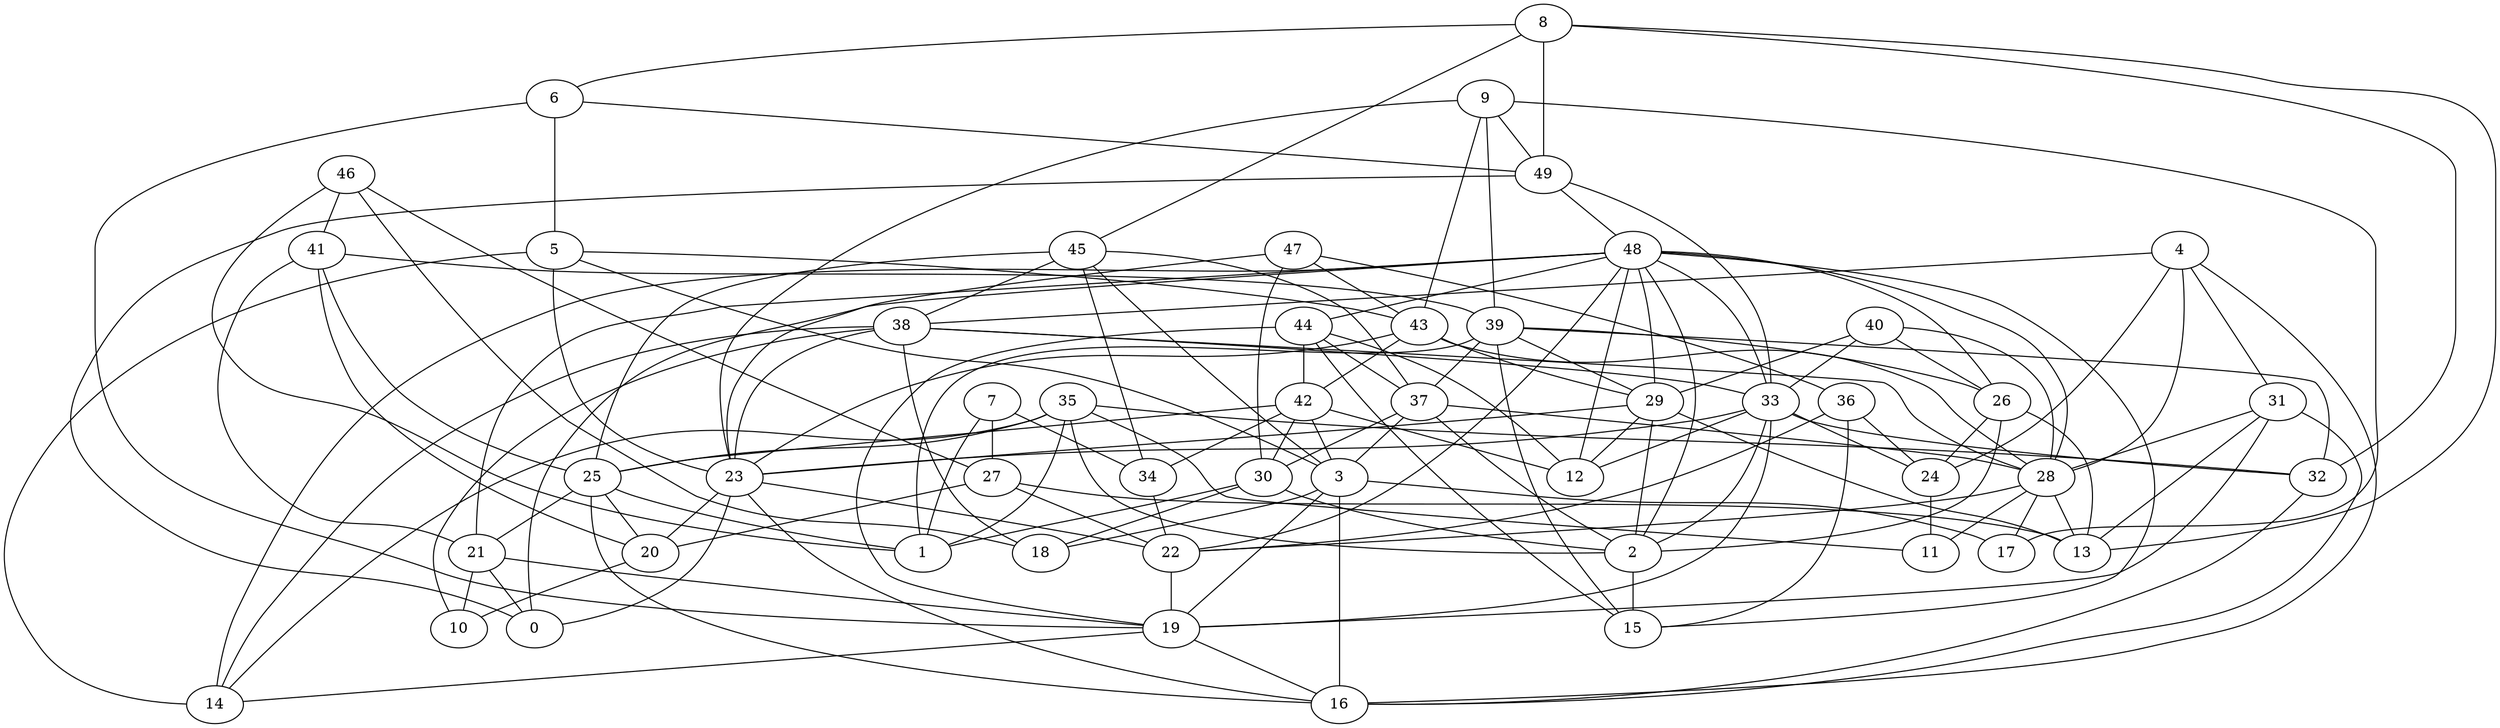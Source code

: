digraph GG_graph {

subgraph G_graph {
edge [color = black]
"29" -> "12" [dir = none]
"29" -> "23" [dir = none]
"2" -> "15" [dir = none]
"25" -> "1" [dir = none]
"25" -> "21" [dir = none]
"25" -> "16" [dir = none]
"38" -> "23" [dir = none]
"38" -> "33" [dir = none]
"38" -> "18" [dir = none]
"38" -> "10" [dir = none]
"46" -> "18" [dir = none]
"46" -> "41" [dir = none]
"26" -> "2" [dir = none]
"44" -> "37" [dir = none]
"44" -> "19" [dir = none]
"34" -> "22" [dir = none]
"37" -> "30" [dir = none]
"37" -> "28" [dir = none]
"37" -> "3" [dir = none]
"8" -> "6" [dir = none]
"8" -> "49" [dir = none]
"8" -> "45" [dir = none]
"7" -> "34" [dir = none]
"7" -> "27" [dir = none]
"39" -> "29" [dir = none]
"39" -> "15" [dir = none]
"39" -> "32" [dir = none]
"39" -> "1" [dir = none]
"39" -> "37" [dir = none]
"39" -> "26" [dir = none]
"20" -> "10" [dir = none]
"23" -> "0" [dir = none]
"23" -> "22" [dir = none]
"23" -> "16" [dir = none]
"21" -> "10" [dir = none]
"21" -> "0" [dir = none]
"21" -> "19" [dir = none]
"42" -> "3" [dir = none]
"42" -> "12" [dir = none]
"42" -> "34" [dir = none]
"49" -> "0" [dir = none]
"49" -> "48" [dir = none]
"43" -> "29" [dir = none]
"43" -> "42" [dir = none]
"5" -> "23" [dir = none]
"5" -> "43" [dir = none]
"31" -> "28" [dir = none]
"31" -> "13" [dir = none]
"33" -> "19" [dir = none]
"33" -> "12" [dir = none]
"33" -> "24" [dir = none]
"33" -> "23" [dir = none]
"19" -> "16" [dir = none]
"19" -> "14" [dir = none]
"4" -> "16" [dir = none]
"4" -> "38" [dir = none]
"4" -> "31" [dir = none]
"22" -> "19" [dir = none]
"36" -> "24" [dir = none]
"36" -> "22" [dir = none]
"9" -> "23" [dir = none]
"9" -> "39" [dir = none]
"9" -> "17" [dir = none]
"48" -> "14" [dir = none]
"48" -> "15" [dir = none]
"48" -> "0" [dir = none]
"48" -> "29" [dir = none]
"48" -> "33" [dir = none]
"48" -> "44" [dir = none]
"48" -> "12" [dir = none]
"48" -> "22" [dir = none]
"48" -> "2" [dir = none]
"48" -> "28" [dir = none]
"47" -> "43" [dir = none]
"47" -> "30" [dir = none]
"47" -> "36" [dir = none]
"27" -> "22" [dir = none]
"27" -> "13" [dir = none]
"35" -> "11" [dir = none]
"35" -> "32" [dir = none]
"35" -> "25" [dir = none]
"35" -> "1" [dir = none]
"6" -> "5" [dir = none]
"6" -> "49" [dir = none]
"45" -> "37" [dir = none]
"3" -> "16" [dir = none]
"30" -> "2" [dir = none]
"30" -> "18" [dir = none]
"30" -> "1" [dir = none]
"41" -> "21" [dir = none]
"41" -> "20" [dir = none]
"41" -> "39" [dir = none]
"28" -> "13" [dir = none]
"28" -> "22" [dir = none]
"28" -> "17" [dir = none]
"28" -> "11" [dir = none]
"40" -> "29" [dir = none]
"40" -> "28" [dir = none]
"46" -> "27" [dir = none]
"31" -> "16" [dir = none]
"35" -> "14" [dir = none]
"26" -> "13" [dir = none]
"41" -> "25" [dir = none]
"40" -> "26" [dir = none]
"23" -> "20" [dir = none]
"27" -> "20" [dir = none]
"5" -> "3" [dir = none]
"29" -> "2" [dir = none]
"31" -> "19" [dir = none]
"9" -> "43" [dir = none]
"43" -> "23" [dir = none]
"37" -> "2" [dir = none]
"48" -> "26" [dir = none]
"45" -> "25" [dir = none]
"44" -> "12" [dir = none]
"24" -> "11" [dir = none]
"33" -> "2" [dir = none]
"7" -> "1" [dir = none]
"8" -> "32" [dir = none]
"6" -> "19" [dir = none]
"3" -> "18" [dir = none]
"45" -> "38" [dir = none]
"38" -> "14" [dir = none]
"29" -> "13" [dir = none]
"4" -> "24" [dir = none]
"43" -> "28" [dir = none]
"9" -> "49" [dir = none]
"49" -> "33" [dir = none]
"38" -> "28" [dir = none]
"44" -> "15" [dir = none]
"8" -> "13" [dir = none]
"5" -> "14" [dir = none]
"48" -> "21" [dir = none]
"4" -> "28" [dir = none]
"42" -> "30" [dir = none]
"26" -> "24" [dir = none]
"25" -> "20" [dir = none]
"32" -> "16" [dir = none]
"46" -> "1" [dir = none]
"3" -> "19" [dir = none]
"45" -> "3" [dir = none]
"33" -> "32" [dir = none]
"45" -> "34" [dir = none]
"42" -> "25" [dir = none]
"40" -> "33" [dir = none]
"3" -> "17" [dir = none]
"44" -> "42" [dir = none]
"36" -> "15" [dir = none]
"47" -> "23" [dir = none]
"35" -> "2" [dir = none]
}

}
